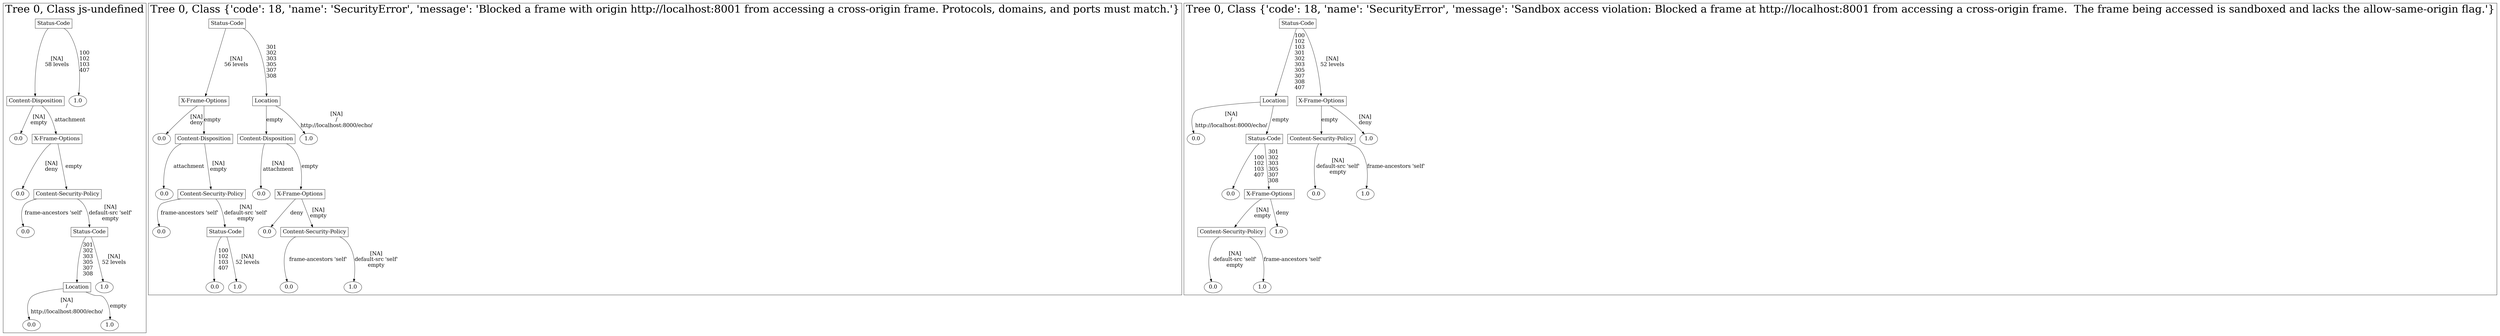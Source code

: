 /*
Generated by:
    http://https://github.com/h2oai/h2o-3/tree/master/h2o-genmodel/src/main/java/hex/genmodel/tools/PrintMojo.java
*/

/*
On a mac:

$ brew install graphviz
$ dot -Tpng file.gv -o file.png
$ open file.png
*/

digraph G {

subgraph cluster_0 {
/* Nodes */

/* Level 0 */
{
"SG_0_Node_0" [shape=box, fontsize=20, label="Status-Code"]
}

/* Level 1 */
{
"SG_0_Node_1" [shape=box, fontsize=20, label="Content-Disposition"]
"SG_0_Node_6" [fontsize=20, label="1.0"]
}

/* Level 2 */
{
"SG_0_Node_7" [fontsize=20, label="0.0"]
"SG_0_Node_2" [shape=box, fontsize=20, label="X-Frame-Options"]
}

/* Level 3 */
{
"SG_0_Node_8" [fontsize=20, label="0.0"]
"SG_0_Node_3" [shape=box, fontsize=20, label="Content-Security-Policy"]
}

/* Level 4 */
{
"SG_0_Node_9" [fontsize=20, label="0.0"]
"SG_0_Node_4" [shape=box, fontsize=20, label="Status-Code"]
}

/* Level 5 */
{
"SG_0_Node_5" [shape=box, fontsize=20, label="Location"]
"SG_0_Node_10" [fontsize=20, label="1.0"]
}

/* Level 6 */
{
"SG_0_Node_11" [fontsize=20, label="0.0"]
"SG_0_Node_12" [fontsize=20, label="1.0"]
}

/* Edges */
"SG_0_Node_0" -> "SG_0_Node_1" [fontsize=20, label="[NA]
58 levels
"]
"SG_0_Node_0" -> "SG_0_Node_6" [fontsize=20, label="100
102
103
407
"]
"SG_0_Node_1" -> "SG_0_Node_7" [fontsize=20, label="[NA]
empty
"]
"SG_0_Node_1" -> "SG_0_Node_2" [fontsize=20, label="attachment
"]
"SG_0_Node_2" -> "SG_0_Node_8" [fontsize=20, label="[NA]
deny
"]
"SG_0_Node_2" -> "SG_0_Node_3" [fontsize=20, label="empty
"]
"SG_0_Node_3" -> "SG_0_Node_9" [fontsize=20, label="frame-ancestors 'self'
"]
"SG_0_Node_3" -> "SG_0_Node_4" [fontsize=20, label="[NA]
default-src 'self'
empty
"]
"SG_0_Node_4" -> "SG_0_Node_5" [fontsize=20, label="301
302
303
305
307
308
"]
"SG_0_Node_4" -> "SG_0_Node_10" [fontsize=20, label="[NA]
52 levels
"]
"SG_0_Node_5" -> "SG_0_Node_11" [fontsize=20, label="[NA]
/
http://localhost:8000/echo/
"]
"SG_0_Node_5" -> "SG_0_Node_12" [fontsize=20, label="empty
"]

fontsize=40
label="Tree 0, Class js-undefined"
}

subgraph cluster_1 {
/* Nodes */

/* Level 0 */
{
"SG_1_Node_0" [shape=box, fontsize=20, label="Status-Code"]
}

/* Level 1 */
{
"SG_1_Node_1" [shape=box, fontsize=20, label="X-Frame-Options"]
"SG_1_Node_2" [shape=box, fontsize=20, label="Location"]
}

/* Level 2 */
{
"SG_1_Node_9" [fontsize=20, label="0.0"]
"SG_1_Node_3" [shape=box, fontsize=20, label="Content-Disposition"]
"SG_1_Node_4" [shape=box, fontsize=20, label="Content-Disposition"]
"SG_1_Node_10" [fontsize=20, label="1.0"]
}

/* Level 3 */
{
"SG_1_Node_11" [fontsize=20, label="0.0"]
"SG_1_Node_5" [shape=box, fontsize=20, label="Content-Security-Policy"]
"SG_1_Node_12" [fontsize=20, label="0.0"]
"SG_1_Node_6" [shape=box, fontsize=20, label="X-Frame-Options"]
}

/* Level 4 */
{
"SG_1_Node_13" [fontsize=20, label="0.0"]
"SG_1_Node_7" [shape=box, fontsize=20, label="Status-Code"]
"SG_1_Node_14" [fontsize=20, label="0.0"]
"SG_1_Node_8" [shape=box, fontsize=20, label="Content-Security-Policy"]
}

/* Level 5 */
{
"SG_1_Node_15" [fontsize=20, label="0.0"]
"SG_1_Node_16" [fontsize=20, label="1.0"]
"SG_1_Node_17" [fontsize=20, label="0.0"]
"SG_1_Node_18" [fontsize=20, label="1.0"]
}

/* Edges */
"SG_1_Node_0" -> "SG_1_Node_1" [fontsize=20, label="[NA]
56 levels
"]
"SG_1_Node_0" -> "SG_1_Node_2" [fontsize=20, label="301
302
303
305
307
308
"]
"SG_1_Node_2" -> "SG_1_Node_4" [fontsize=20, label="empty
"]
"SG_1_Node_2" -> "SG_1_Node_10" [fontsize=20, label="[NA]
/
http://localhost:8000/echo/
"]
"SG_1_Node_4" -> "SG_1_Node_12" [fontsize=20, label="[NA]
attachment
"]
"SG_1_Node_4" -> "SG_1_Node_6" [fontsize=20, label="empty
"]
"SG_1_Node_6" -> "SG_1_Node_14" [fontsize=20, label="deny
"]
"SG_1_Node_6" -> "SG_1_Node_8" [fontsize=20, label="[NA]
empty
"]
"SG_1_Node_8" -> "SG_1_Node_17" [fontsize=20, label="frame-ancestors 'self'
"]
"SG_1_Node_8" -> "SG_1_Node_18" [fontsize=20, label="[NA]
default-src 'self'
empty
"]
"SG_1_Node_1" -> "SG_1_Node_9" [fontsize=20, label="[NA]
deny
"]
"SG_1_Node_1" -> "SG_1_Node_3" [fontsize=20, label="empty
"]
"SG_1_Node_3" -> "SG_1_Node_11" [fontsize=20, label="attachment
"]
"SG_1_Node_3" -> "SG_1_Node_5" [fontsize=20, label="[NA]
empty
"]
"SG_1_Node_5" -> "SG_1_Node_13" [fontsize=20, label="frame-ancestors 'self'
"]
"SG_1_Node_5" -> "SG_1_Node_7" [fontsize=20, label="[NA]
default-src 'self'
empty
"]
"SG_1_Node_7" -> "SG_1_Node_15" [fontsize=20, label="100
102
103
407
"]
"SG_1_Node_7" -> "SG_1_Node_16" [fontsize=20, label="[NA]
52 levels
"]

fontsize=40
label="Tree 0, Class {'code': 18, 'name': 'SecurityError', 'message': 'Blocked a frame with origin http://localhost:8001 from accessing a cross-origin frame. Protocols, domains, and ports must match.'}"
}

subgraph cluster_2 {
/* Nodes */

/* Level 0 */
{
"SG_2_Node_0" [shape=box, fontsize=20, label="Status-Code"]
}

/* Level 1 */
{
"SG_2_Node_1" [shape=box, fontsize=20, label="Location"]
"SG_2_Node_2" [shape=box, fontsize=20, label="X-Frame-Options"]
}

/* Level 2 */
{
"SG_2_Node_7" [fontsize=20, label="0.0"]
"SG_2_Node_3" [shape=box, fontsize=20, label="Status-Code"]
"SG_2_Node_4" [shape=box, fontsize=20, label="Content-Security-Policy"]
"SG_2_Node_8" [fontsize=20, label="1.0"]
}

/* Level 3 */
{
"SG_2_Node_9" [fontsize=20, label="0.0"]
"SG_2_Node_5" [shape=box, fontsize=20, label="X-Frame-Options"]
"SG_2_Node_10" [fontsize=20, label="0.0"]
"SG_2_Node_11" [fontsize=20, label="1.0"]
}

/* Level 4 */
{
"SG_2_Node_6" [shape=box, fontsize=20, label="Content-Security-Policy"]
"SG_2_Node_12" [fontsize=20, label="1.0"]
}

/* Level 5 */
{
"SG_2_Node_13" [fontsize=20, label="0.0"]
"SG_2_Node_14" [fontsize=20, label="1.0"]
}

/* Edges */
"SG_2_Node_0" -> "SG_2_Node_1" [fontsize=20, label="100
102
103
301
302
303
305
307
308
407
"]
"SG_2_Node_0" -> "SG_2_Node_2" [fontsize=20, label="[NA]
52 levels
"]
"SG_2_Node_2" -> "SG_2_Node_4" [fontsize=20, label="empty
"]
"SG_2_Node_2" -> "SG_2_Node_8" [fontsize=20, label="[NA]
deny
"]
"SG_2_Node_4" -> "SG_2_Node_10" [fontsize=20, label="[NA]
default-src 'self'
empty
"]
"SG_2_Node_4" -> "SG_2_Node_11" [fontsize=20, label="frame-ancestors 'self'
"]
"SG_2_Node_1" -> "SG_2_Node_7" [fontsize=20, label="[NA]
/
http://localhost:8000/echo/
"]
"SG_2_Node_1" -> "SG_2_Node_3" [fontsize=20, label="empty
"]
"SG_2_Node_3" -> "SG_2_Node_9" [fontsize=20, label="100
102
103
407
"]
"SG_2_Node_3" -> "SG_2_Node_5" [fontsize=20, label="301
302
303
305
307
308
"]
"SG_2_Node_5" -> "SG_2_Node_6" [fontsize=20, label="[NA]
empty
"]
"SG_2_Node_5" -> "SG_2_Node_12" [fontsize=20, label="deny
"]
"SG_2_Node_6" -> "SG_2_Node_13" [fontsize=20, label="[NA]
default-src 'self'
empty
"]
"SG_2_Node_6" -> "SG_2_Node_14" [fontsize=20, label="frame-ancestors 'self'
"]

fontsize=40
label="Tree 0, Class {'code': 18, 'name': 'SecurityError', 'message': 'Sandbox access violation: Blocked a frame at http://localhost:8001 from accessing a cross-origin frame.  The frame being accessed is sandboxed and lacks the allow-same-origin flag.'}"
}

}

